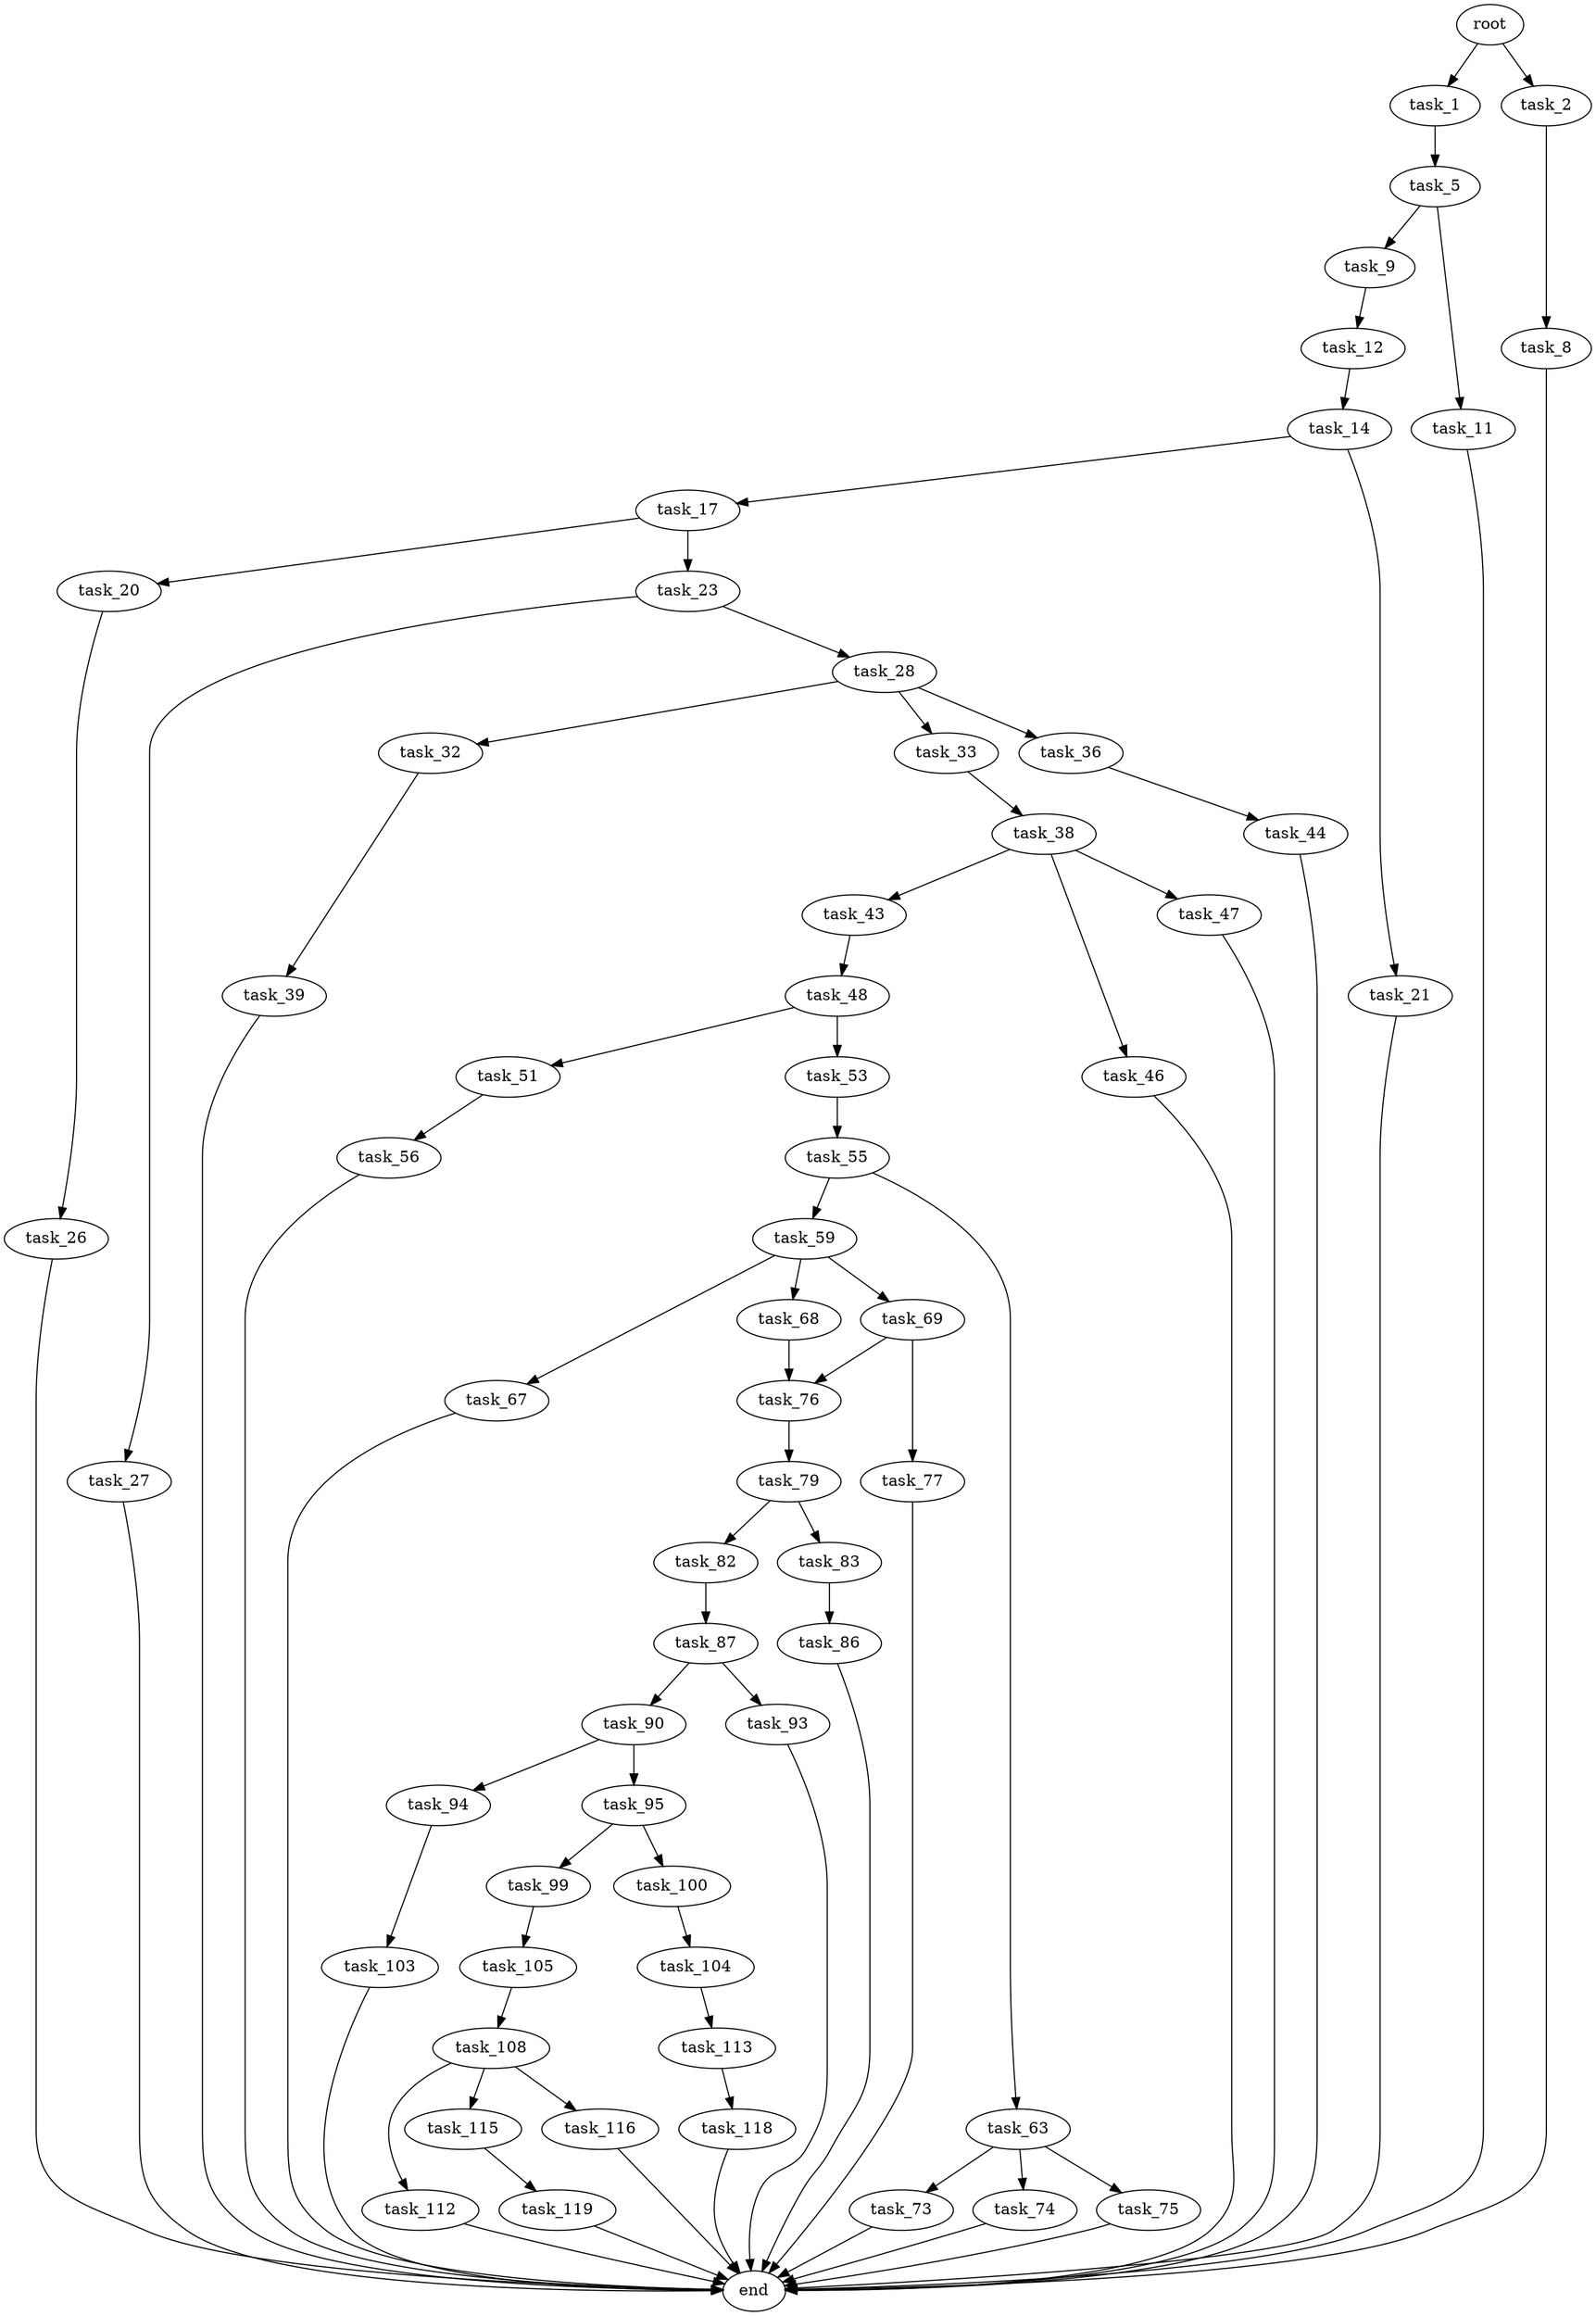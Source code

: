 digraph G {
  root [size="0.000000"];
  task_1 [size="23357739919.000000"];
  task_2 [size="154179152024.000000"];
  task_5 [size="68719476736.000000"];
  task_8 [size="68719476736.000000"];
  task_9 [size="5760572423.000000"];
  task_11 [size="1619341067.000000"];
  task_12 [size="8589934592.000000"];
  task_14 [size="136675579867.000000"];
  task_17 [size="5402845807.000000"];
  task_20 [size="20655914485.000000"];
  task_21 [size="7473992544.000000"];
  task_23 [size="476734249989.000000"];
  task_26 [size="45803160030.000000"];
  task_27 [size="1181355679591.000000"];
  task_28 [size="231928233984.000000"];
  task_32 [size="865252487.000000"];
  task_33 [size="782757789696.000000"];
  task_36 [size="107124392299.000000"];
  task_38 [size="8589934592.000000"];
  task_39 [size="11944836019.000000"];
  task_43 [size="2060165227.000000"];
  task_44 [size="627973456974.000000"];
  task_46 [size="2994796051.000000"];
  task_47 [size="549755813888.000000"];
  task_48 [size="73548492470.000000"];
  task_51 [size="549755813888.000000"];
  task_53 [size="13945337998.000000"];
  task_55 [size="31560806803.000000"];
  task_56 [size="3315412676.000000"];
  task_59 [size="28991029248.000000"];
  task_63 [size="42898908199.000000"];
  task_67 [size="549755813888.000000"];
  task_68 [size="738226568993.000000"];
  task_69 [size="328829073784.000000"];
  task_73 [size="88696341893.000000"];
  task_74 [size="806673908823.000000"];
  task_75 [size="606741231686.000000"];
  task_76 [size="20755206273.000000"];
  task_77 [size="1073741824000.000000"];
  task_79 [size="106618557576.000000"];
  task_82 [size="36619830339.000000"];
  task_83 [size="28991029248.000000"];
  task_86 [size="12847699288.000000"];
  task_87 [size="139408864564.000000"];
  task_90 [size="11713337744.000000"];
  task_93 [size="410888358982.000000"];
  task_94 [size="8589934592.000000"];
  task_95 [size="31499548598.000000"];
  task_99 [size="664156876910.000000"];
  task_100 [size="231928233984.000000"];
  task_103 [size="128123915887.000000"];
  task_104 [size="687980483886.000000"];
  task_105 [size="98025344635.000000"];
  task_108 [size="13329959547.000000"];
  task_112 [size="1289036292400.000000"];
  task_113 [size="1073741824000.000000"];
  task_115 [size="231928233984.000000"];
  task_116 [size="782757789696.000000"];
  task_118 [size="23985394805.000000"];
  task_119 [size="549755813888.000000"];
  end [size="0.000000"];

  root -> task_1 [size="1.000000"];
  root -> task_2 [size="1.000000"];
  task_1 -> task_5 [size="536870912.000000"];
  task_2 -> task_8 [size="134217728.000000"];
  task_5 -> task_9 [size="134217728.000000"];
  task_5 -> task_11 [size="134217728.000000"];
  task_8 -> end [size="1.000000"];
  task_9 -> task_12 [size="134217728.000000"];
  task_11 -> end [size="1.000000"];
  task_12 -> task_14 [size="33554432.000000"];
  task_14 -> task_17 [size="134217728.000000"];
  task_14 -> task_21 [size="134217728.000000"];
  task_17 -> task_20 [size="209715200.000000"];
  task_17 -> task_23 [size="209715200.000000"];
  task_20 -> task_26 [size="33554432.000000"];
  task_21 -> end [size="1.000000"];
  task_23 -> task_27 [size="301989888.000000"];
  task_23 -> task_28 [size="301989888.000000"];
  task_26 -> end [size="1.000000"];
  task_27 -> end [size="1.000000"];
  task_28 -> task_32 [size="301989888.000000"];
  task_28 -> task_33 [size="301989888.000000"];
  task_28 -> task_36 [size="301989888.000000"];
  task_32 -> task_39 [size="33554432.000000"];
  task_33 -> task_38 [size="679477248.000000"];
  task_36 -> task_44 [size="75497472.000000"];
  task_38 -> task_43 [size="33554432.000000"];
  task_38 -> task_46 [size="33554432.000000"];
  task_38 -> task_47 [size="33554432.000000"];
  task_39 -> end [size="1.000000"];
  task_43 -> task_48 [size="209715200.000000"];
  task_44 -> end [size="1.000000"];
  task_46 -> end [size="1.000000"];
  task_47 -> end [size="1.000000"];
  task_48 -> task_51 [size="301989888.000000"];
  task_48 -> task_53 [size="301989888.000000"];
  task_51 -> task_56 [size="536870912.000000"];
  task_53 -> task_55 [size="536870912.000000"];
  task_55 -> task_59 [size="838860800.000000"];
  task_55 -> task_63 [size="838860800.000000"];
  task_56 -> end [size="1.000000"];
  task_59 -> task_67 [size="75497472.000000"];
  task_59 -> task_68 [size="75497472.000000"];
  task_59 -> task_69 [size="75497472.000000"];
  task_63 -> task_73 [size="679477248.000000"];
  task_63 -> task_74 [size="679477248.000000"];
  task_63 -> task_75 [size="679477248.000000"];
  task_67 -> end [size="1.000000"];
  task_68 -> task_76 [size="679477248.000000"];
  task_69 -> task_76 [size="209715200.000000"];
  task_69 -> task_77 [size="209715200.000000"];
  task_73 -> end [size="1.000000"];
  task_74 -> end [size="1.000000"];
  task_75 -> end [size="1.000000"];
  task_76 -> task_79 [size="411041792.000000"];
  task_77 -> end [size="1.000000"];
  task_79 -> task_82 [size="134217728.000000"];
  task_79 -> task_83 [size="134217728.000000"];
  task_82 -> task_87 [size="33554432.000000"];
  task_83 -> task_86 [size="75497472.000000"];
  task_86 -> end [size="1.000000"];
  task_87 -> task_90 [size="301989888.000000"];
  task_87 -> task_93 [size="301989888.000000"];
  task_90 -> task_94 [size="536870912.000000"];
  task_90 -> task_95 [size="536870912.000000"];
  task_93 -> end [size="1.000000"];
  task_94 -> task_103 [size="33554432.000000"];
  task_95 -> task_99 [size="536870912.000000"];
  task_95 -> task_100 [size="536870912.000000"];
  task_99 -> task_105 [size="411041792.000000"];
  task_100 -> task_104 [size="301989888.000000"];
  task_103 -> end [size="1.000000"];
  task_104 -> task_113 [size="838860800.000000"];
  task_105 -> task_108 [size="75497472.000000"];
  task_108 -> task_112 [size="301989888.000000"];
  task_108 -> task_115 [size="301989888.000000"];
  task_108 -> task_116 [size="301989888.000000"];
  task_112 -> end [size="1.000000"];
  task_113 -> task_118 [size="838860800.000000"];
  task_115 -> task_119 [size="301989888.000000"];
  task_116 -> end [size="1.000000"];
  task_118 -> end [size="1.000000"];
  task_119 -> end [size="1.000000"];
}
